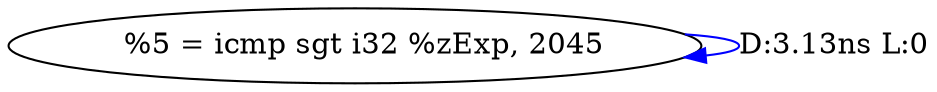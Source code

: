 digraph {
Node0x3916b20[label="  %5 = icmp sgt i32 %zExp, 2045"];
Node0x3916b20 -> Node0x3916b20[label="D:3.13ns L:0",color=blue];
}
